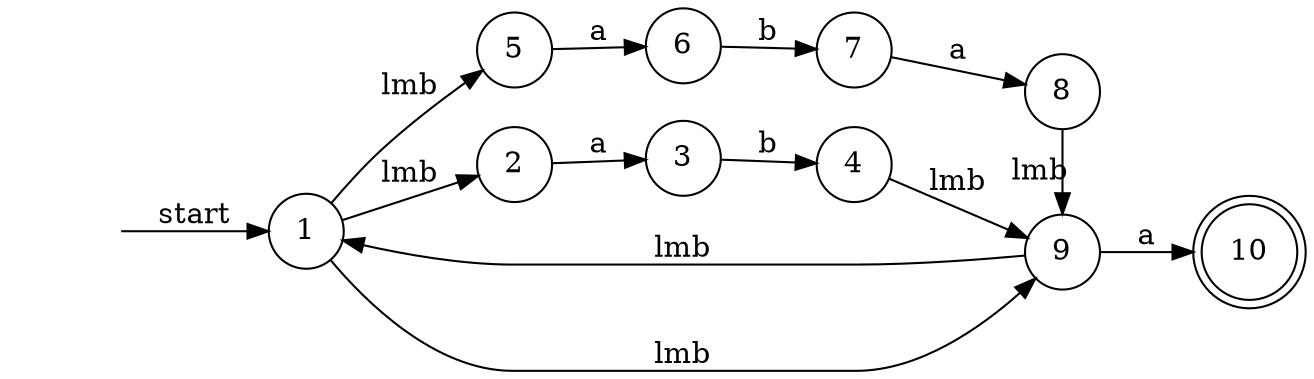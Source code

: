 digraph graph_3_1_1{
    rankdir=LR;

    "" [shape = none];
    10 [shape = doublecircle];
    node [shape = circle];

    "" -> 1 [label = "start"];
    1 -> 2, 5  [label = "lmb"];
    2 -> 3 [label = "a"];
    3 -> 4 [label = "b"];
    5 -> 6 [label = "a"];
    6 -> 7 [label = "b"];
    7 -> 8 [label = "a"];
    4 -> 9 [label = "lmb"];
    8 -> 9 [label = "lmb"];
    9 -> 10 [label = "a"];
    1 -> 9 [label = "lmb"];
    9 -> 1 [label = "lmb"];
    {rank = same; 2, 5}
    {rank = same; 3, 6}
    {rank = same; 4, 7}
    {rank = same; 8, 9}
}
